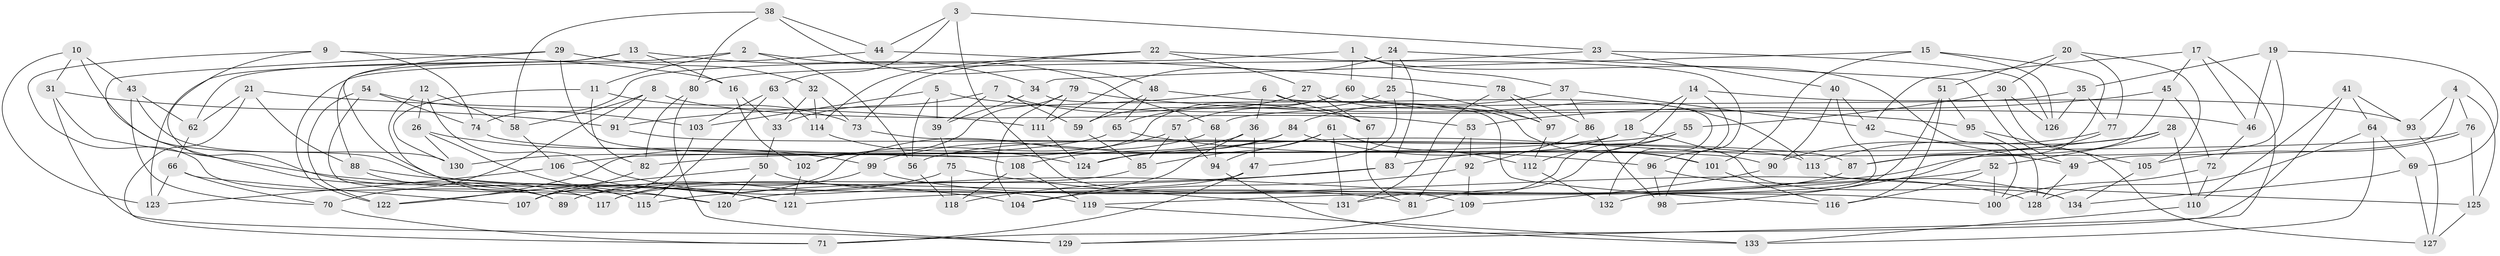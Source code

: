 // Generated by graph-tools (version 1.1) at 2025/59/03/09/25 04:59:23]
// undirected, 134 vertices, 268 edges
graph export_dot {
graph [start="1"]
  node [color=gray90,style=filled];
  1;
  2;
  3;
  4;
  5;
  6;
  7;
  8;
  9;
  10;
  11;
  12;
  13;
  14;
  15;
  16;
  17;
  18;
  19;
  20;
  21;
  22;
  23;
  24;
  25;
  26;
  27;
  28;
  29;
  30;
  31;
  32;
  33;
  34;
  35;
  36;
  37;
  38;
  39;
  40;
  41;
  42;
  43;
  44;
  45;
  46;
  47;
  48;
  49;
  50;
  51;
  52;
  53;
  54;
  55;
  56;
  57;
  58;
  59;
  60;
  61;
  62;
  63;
  64;
  65;
  66;
  67;
  68;
  69;
  70;
  71;
  72;
  73;
  74;
  75;
  76;
  77;
  78;
  79;
  80;
  81;
  82;
  83;
  84;
  85;
  86;
  87;
  88;
  89;
  90;
  91;
  92;
  93;
  94;
  95;
  96;
  97;
  98;
  99;
  100;
  101;
  102;
  103;
  104;
  105;
  106;
  107;
  108;
  109;
  110;
  111;
  112;
  113;
  114;
  115;
  116;
  117;
  118;
  119;
  120;
  121;
  122;
  123;
  124;
  125;
  126;
  127;
  128;
  129;
  130;
  131;
  132;
  133;
  134;
  1 -- 60;
  1 -- 100;
  1 -- 37;
  1 -- 74;
  2 -- 62;
  2 -- 68;
  2 -- 11;
  2 -- 56;
  3 -- 44;
  3 -- 23;
  3 -- 63;
  3 -- 109;
  4 -- 93;
  4 -- 125;
  4 -- 49;
  4 -- 76;
  5 -- 56;
  5 -- 46;
  5 -- 39;
  5 -- 103;
  6 -- 91;
  6 -- 132;
  6 -- 67;
  6 -- 36;
  7 -- 59;
  7 -- 39;
  7 -- 33;
  7 -- 67;
  8 -- 58;
  8 -- 70;
  8 -- 91;
  8 -- 53;
  9 -- 74;
  9 -- 16;
  9 -- 89;
  9 -- 117;
  10 -- 43;
  10 -- 123;
  10 -- 100;
  10 -- 31;
  11 -- 130;
  11 -- 82;
  11 -- 73;
  12 -- 115;
  12 -- 119;
  12 -- 26;
  12 -- 58;
  13 -- 34;
  13 -- 123;
  13 -- 16;
  13 -- 88;
  14 -- 112;
  14 -- 93;
  14 -- 96;
  14 -- 18;
  15 -- 101;
  15 -- 87;
  15 -- 34;
  15 -- 126;
  16 -- 102;
  16 -- 33;
  17 -- 129;
  17 -- 46;
  17 -- 42;
  17 -- 45;
  18 -- 106;
  18 -- 134;
  18 -- 83;
  19 -- 35;
  19 -- 46;
  19 -- 120;
  19 -- 69;
  20 -- 51;
  20 -- 105;
  20 -- 30;
  20 -- 77;
  21 -- 71;
  21 -- 62;
  21 -- 88;
  21 -- 111;
  22 -- 98;
  22 -- 73;
  22 -- 114;
  22 -- 27;
  23 -- 80;
  23 -- 40;
  23 -- 126;
  24 -- 49;
  24 -- 25;
  24 -- 83;
  24 -- 111;
  25 -- 57;
  25 -- 47;
  25 -- 97;
  26 -- 99;
  26 -- 130;
  26 -- 120;
  27 -- 67;
  27 -- 97;
  27 -- 59;
  28 -- 110;
  28 -- 52;
  28 -- 113;
  28 -- 124;
  29 -- 108;
  29 -- 120;
  29 -- 89;
  29 -- 32;
  30 -- 55;
  30 -- 127;
  30 -- 126;
  31 -- 129;
  31 -- 91;
  31 -- 104;
  32 -- 114;
  32 -- 73;
  32 -- 33;
  33 -- 50;
  34 -- 39;
  34 -- 116;
  35 -- 68;
  35 -- 126;
  35 -- 77;
  36 -- 47;
  36 -- 104;
  36 -- 108;
  37 -- 42;
  37 -- 84;
  37 -- 86;
  38 -- 80;
  38 -- 58;
  38 -- 48;
  38 -- 44;
  39 -- 75;
  40 -- 132;
  40 -- 42;
  40 -- 90;
  41 -- 110;
  41 -- 93;
  41 -- 71;
  41 -- 64;
  42 -- 49;
  43 -- 70;
  43 -- 130;
  43 -- 62;
  44 -- 122;
  44 -- 78;
  45 -- 87;
  45 -- 72;
  45 -- 53;
  46 -- 72;
  47 -- 71;
  47 -- 117;
  48 -- 65;
  48 -- 59;
  48 -- 101;
  49 -- 128;
  50 -- 122;
  50 -- 120;
  50 -- 81;
  51 -- 116;
  51 -- 95;
  51 -- 132;
  52 -- 121;
  52 -- 100;
  52 -- 116;
  53 -- 81;
  53 -- 92;
  54 -- 122;
  54 -- 117;
  54 -- 74;
  54 -- 103;
  55 -- 131;
  55 -- 56;
  55 -- 81;
  56 -- 118;
  57 -- 102;
  57 -- 94;
  57 -- 85;
  58 -- 106;
  59 -- 85;
  60 -- 65;
  60 -- 113;
  60 -- 122;
  61 -- 85;
  61 -- 94;
  61 -- 131;
  61 -- 112;
  62 -- 66;
  63 -- 115;
  63 -- 103;
  63 -- 114;
  64 -- 133;
  64 -- 128;
  64 -- 69;
  65 -- 130;
  65 -- 96;
  66 -- 107;
  66 -- 123;
  66 -- 70;
  67 -- 81;
  68 -- 94;
  68 -- 107;
  69 -- 127;
  69 -- 134;
  70 -- 71;
  72 -- 110;
  72 -- 100;
  73 -- 87;
  74 -- 90;
  75 -- 118;
  75 -- 89;
  75 -- 131;
  76 -- 82;
  76 -- 125;
  76 -- 105;
  77 -- 90;
  77 -- 98;
  78 -- 97;
  78 -- 131;
  78 -- 86;
  79 -- 102;
  79 -- 111;
  79 -- 95;
  79 -- 104;
  80 -- 82;
  80 -- 129;
  82 -- 107;
  83 -- 115;
  83 -- 118;
  84 -- 99;
  84 -- 124;
  84 -- 101;
  85 -- 89;
  86 -- 98;
  86 -- 92;
  87 -- 119;
  88 -- 121;
  88 -- 115;
  90 -- 109;
  91 -- 113;
  92 -- 109;
  92 -- 104;
  93 -- 127;
  94 -- 133;
  95 -- 128;
  95 -- 105;
  96 -- 134;
  96 -- 98;
  97 -- 112;
  99 -- 128;
  99 -- 117;
  101 -- 116;
  102 -- 121;
  103 -- 107;
  105 -- 134;
  106 -- 123;
  106 -- 121;
  108 -- 118;
  108 -- 119;
  109 -- 129;
  110 -- 133;
  111 -- 124;
  112 -- 132;
  113 -- 125;
  114 -- 124;
  119 -- 133;
  125 -- 127;
}
